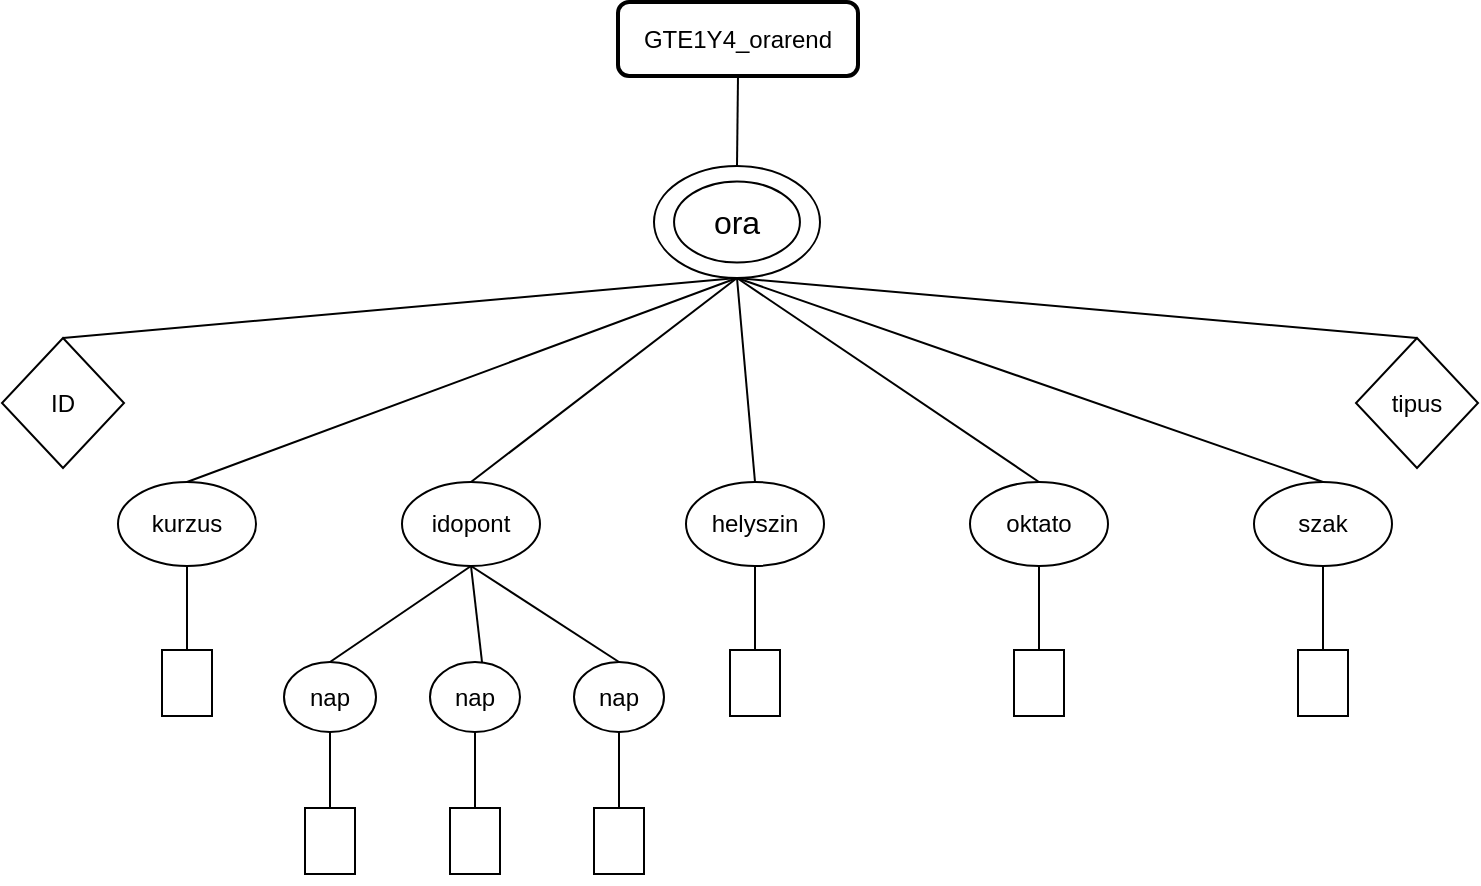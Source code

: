 <mxfile version="27.0.5">
  <diagram name="Page-1" id="vkBNnugVINUt86SKps5b">
    <mxGraphModel dx="868" dy="522" grid="0" gridSize="10" guides="1" tooltips="1" connect="1" arrows="1" fold="1" page="1" pageScale="1" pageWidth="827" pageHeight="1169" background="#ffffff" math="0" shadow="0">
      <root>
        <mxCell id="0" />
        <mxCell id="1" parent="0" />
        <mxCell id="etMSCzDdBgBkhRAY4vMB-3" value="&lt;font style=&quot;color: rgb(0, 0, 0);&quot;&gt;GTE1Y4_orarend&lt;/font&gt;" style="rounded=1;whiteSpace=wrap;html=1;fillColor=#FFFFFF;strokeColor=#000000;strokeWidth=2;" parent="1" vertex="1">
          <mxGeometry x="354" y="25" width="120" height="37" as="geometry" />
        </mxCell>
        <mxCell id="K1zH1vXuhcj_-tYbPjJI-3" value="" style="group" vertex="1" connectable="0" parent="1">
          <mxGeometry x="372" y="107" width="83" height="56" as="geometry" />
        </mxCell>
        <mxCell id="K1zH1vXuhcj_-tYbPjJI-1" value="" style="ellipse;whiteSpace=wrap;html=1;fillColor=#FFFFFF;strokeColor=#000000;" vertex="1" parent="K1zH1vXuhcj_-tYbPjJI-3">
          <mxGeometry width="83" height="56" as="geometry" />
        </mxCell>
        <mxCell id="K1zH1vXuhcj_-tYbPjJI-2" value="&lt;font style=&quot;color: rgb(0, 0, 0); font-size: 16px;&quot;&gt;ora&lt;/font&gt;" style="ellipse;whiteSpace=wrap;html=1;fillColor=#FFFFFF;strokeColor=#000000;" vertex="1" parent="K1zH1vXuhcj_-tYbPjJI-3">
          <mxGeometry x="10.029" y="7.7" width="62.942" height="40.6" as="geometry" />
        </mxCell>
        <mxCell id="K1zH1vXuhcj_-tYbPjJI-4" value="&lt;font style=&quot;color: rgb(0, 0, 0);&quot;&gt;ID&lt;/font&gt;" style="rhombus;whiteSpace=wrap;html=1;strokeColor=#000000;fillColor=#FFFFFF;" vertex="1" parent="1">
          <mxGeometry x="46" y="193" width="61" height="65" as="geometry" />
        </mxCell>
        <mxCell id="K1zH1vXuhcj_-tYbPjJI-5" value="&lt;font style=&quot;color: rgb(0, 0, 0);&quot;&gt;tipus&lt;/font&gt;" style="rhombus;whiteSpace=wrap;html=1;strokeColor=#000000;fillColor=#FFFFFF;" vertex="1" parent="1">
          <mxGeometry x="723" y="193" width="61" height="65" as="geometry" />
        </mxCell>
        <mxCell id="K1zH1vXuhcj_-tYbPjJI-6" value="&lt;font style=&quot;color: rgb(0, 0, 0);&quot;&gt;kurzus&lt;/font&gt;" style="ellipse;whiteSpace=wrap;html=1;strokeColor=#000000;fillColor=#FFFFFF;" vertex="1" parent="1">
          <mxGeometry x="104" y="265" width="69" height="42" as="geometry" />
        </mxCell>
        <mxCell id="K1zH1vXuhcj_-tYbPjJI-7" value="&lt;font style=&quot;color: rgb(0, 0, 0);&quot;&gt;idopont&lt;/font&gt;" style="ellipse;whiteSpace=wrap;html=1;strokeColor=#000000;fillColor=#FFFFFF;" vertex="1" parent="1">
          <mxGeometry x="246" y="265" width="69" height="42" as="geometry" />
        </mxCell>
        <mxCell id="K1zH1vXuhcj_-tYbPjJI-8" value="&lt;font style=&quot;color: rgb(0, 0, 0);&quot;&gt;helyszin&lt;/font&gt;" style="ellipse;whiteSpace=wrap;html=1;strokeColor=#000000;fillColor=#FFFFFF;" vertex="1" parent="1">
          <mxGeometry x="388" y="265" width="69" height="42" as="geometry" />
        </mxCell>
        <mxCell id="K1zH1vXuhcj_-tYbPjJI-9" value="&lt;font style=&quot;color: rgb(0, 0, 0);&quot;&gt;oktato&lt;/font&gt;" style="ellipse;whiteSpace=wrap;html=1;strokeColor=#000000;fillColor=#FFFFFF;" vertex="1" parent="1">
          <mxGeometry x="530" y="265" width="69" height="42" as="geometry" />
        </mxCell>
        <mxCell id="K1zH1vXuhcj_-tYbPjJI-10" value="&lt;font style=&quot;color: rgb(0, 0, 0);&quot;&gt;szak&lt;/font&gt;" style="ellipse;whiteSpace=wrap;html=1;strokeColor=#000000;fillColor=#FFFFFF;" vertex="1" parent="1">
          <mxGeometry x="672" y="265" width="69" height="42" as="geometry" />
        </mxCell>
        <mxCell id="K1zH1vXuhcj_-tYbPjJI-11" value="" style="endArrow=none;html=1;rounded=0;strokeColor=#000000;entryX=0.5;entryY=1;entryDx=0;entryDy=0;exitX=0.5;exitY=0;exitDx=0;exitDy=0;" edge="1" parent="1" source="K1zH1vXuhcj_-tYbPjJI-6" target="K1zH1vXuhcj_-tYbPjJI-1">
          <mxGeometry width="50" height="50" relative="1" as="geometry">
            <mxPoint x="153" y="243" as="sourcePoint" />
            <mxPoint x="203" y="193" as="targetPoint" />
          </mxGeometry>
        </mxCell>
        <mxCell id="K1zH1vXuhcj_-tYbPjJI-12" value="" style="endArrow=none;html=1;rounded=0;strokeColor=#000000;entryX=0.5;entryY=1;entryDx=0;entryDy=0;exitX=0.5;exitY=0;exitDx=0;exitDy=0;" edge="1" parent="1" source="K1zH1vXuhcj_-tYbPjJI-7" target="K1zH1vXuhcj_-tYbPjJI-1">
          <mxGeometry width="50" height="50" relative="1" as="geometry">
            <mxPoint x="173" y="294" as="sourcePoint" />
            <mxPoint x="448" y="192" as="targetPoint" />
          </mxGeometry>
        </mxCell>
        <mxCell id="K1zH1vXuhcj_-tYbPjJI-13" value="" style="endArrow=none;html=1;rounded=0;strokeColor=#000000;entryX=0.5;entryY=1;entryDx=0;entryDy=0;exitX=0.5;exitY=0;exitDx=0;exitDy=0;" edge="1" parent="1" source="K1zH1vXuhcj_-tYbPjJI-8" target="K1zH1vXuhcj_-tYbPjJI-1">
          <mxGeometry width="50" height="50" relative="1" as="geometry">
            <mxPoint x="409" y="226" as="sourcePoint" />
            <mxPoint x="684" y="124" as="targetPoint" />
          </mxGeometry>
        </mxCell>
        <mxCell id="K1zH1vXuhcj_-tYbPjJI-14" value="" style="endArrow=none;html=1;rounded=0;strokeColor=#000000;entryX=0.5;entryY=1;entryDx=0;entryDy=0;exitX=0.5;exitY=0;exitDx=0;exitDy=0;" edge="1" parent="1" source="K1zH1vXuhcj_-tYbPjJI-10" target="K1zH1vXuhcj_-tYbPjJI-1">
          <mxGeometry width="50" height="50" relative="1" as="geometry">
            <mxPoint x="512" y="127" as="sourcePoint" />
            <mxPoint x="787" y="25" as="targetPoint" />
          </mxGeometry>
        </mxCell>
        <mxCell id="K1zH1vXuhcj_-tYbPjJI-15" value="" style="endArrow=none;html=1;rounded=0;strokeColor=#000000;entryX=0.5;entryY=1;entryDx=0;entryDy=0;exitX=0.5;exitY=0;exitDx=0;exitDy=0;" edge="1" parent="1" source="K1zH1vXuhcj_-tYbPjJI-9" target="K1zH1vXuhcj_-tYbPjJI-1">
          <mxGeometry width="50" height="50" relative="1" as="geometry">
            <mxPoint x="466" y="163" as="sourcePoint" />
            <mxPoint x="741" y="61" as="targetPoint" />
          </mxGeometry>
        </mxCell>
        <mxCell id="K1zH1vXuhcj_-tYbPjJI-16" value="" style="endArrow=none;html=1;rounded=0;strokeColor=#000000;entryX=0.5;entryY=1;entryDx=0;entryDy=0;exitX=0.5;exitY=0;exitDx=0;exitDy=0;" edge="1" parent="1" source="K1zH1vXuhcj_-tYbPjJI-5" target="K1zH1vXuhcj_-tYbPjJI-1">
          <mxGeometry width="50" height="50" relative="1" as="geometry">
            <mxPoint x="778" y="152" as="sourcePoint" />
            <mxPoint x="485" y="50" as="targetPoint" />
          </mxGeometry>
        </mxCell>
        <mxCell id="K1zH1vXuhcj_-tYbPjJI-17" value="" style="endArrow=none;html=1;rounded=0;strokeColor=#000000;entryX=0.5;entryY=1;entryDx=0;entryDy=0;exitX=0.5;exitY=0;exitDx=0;exitDy=0;" edge="1" parent="1" source="K1zH1vXuhcj_-tYbPjJI-4" target="K1zH1vXuhcj_-tYbPjJI-1">
          <mxGeometry width="50" height="50" relative="1" as="geometry">
            <mxPoint x="74" y="183" as="sourcePoint" />
            <mxPoint x="349" y="81" as="targetPoint" />
          </mxGeometry>
        </mxCell>
        <mxCell id="K1zH1vXuhcj_-tYbPjJI-22" value="" style="edgeStyle=orthogonalEdgeStyle;rounded=0;orthogonalLoop=1;jettySize=auto;html=1;" edge="1" parent="1" source="K1zH1vXuhcj_-tYbPjJI-18">
          <mxGeometry relative="1" as="geometry">
            <mxPoint x="210" y="457.5" as="targetPoint" />
          </mxGeometry>
        </mxCell>
        <mxCell id="K1zH1vXuhcj_-tYbPjJI-18" value="&lt;font style=&quot;color: rgb(0, 0, 0);&quot;&gt;nap&lt;/font&gt;" style="ellipse;whiteSpace=wrap;html=1;strokeColor=#000000;fillColor=#FFFFFF;" vertex="1" parent="1">
          <mxGeometry x="187" y="355" width="46" height="35" as="geometry" />
        </mxCell>
        <mxCell id="K1zH1vXuhcj_-tYbPjJI-19" value="&lt;font style=&quot;color: rgb(0, 0, 0);&quot;&gt;nap&lt;/font&gt;" style="ellipse;whiteSpace=wrap;html=1;strokeColor=#000000;fillColor=#FFFFFF;" vertex="1" parent="1">
          <mxGeometry x="260" y="355" width="45" height="35" as="geometry" />
        </mxCell>
        <mxCell id="K1zH1vXuhcj_-tYbPjJI-20" value="&lt;font style=&quot;color: rgb(0, 0, 0);&quot;&gt;nap&lt;/font&gt;" style="ellipse;whiteSpace=wrap;html=1;strokeColor=#000000;fillColor=#FFFFFF;" vertex="1" parent="1">
          <mxGeometry x="332" y="355" width="45" height="35" as="geometry" />
        </mxCell>
        <mxCell id="K1zH1vXuhcj_-tYbPjJI-23" value="" style="endArrow=none;html=1;rounded=0;strokeColor=#000000;exitX=0.5;exitY=0;exitDx=0;exitDy=0;entryX=0.5;entryY=1;entryDx=0;entryDy=0;" edge="1" parent="1" source="K1zH1vXuhcj_-tYbPjJI-1" target="etMSCzDdBgBkhRAY4vMB-3">
          <mxGeometry width="50" height="50" relative="1" as="geometry">
            <mxPoint x="343" y="119" as="sourcePoint" />
            <mxPoint x="414" y="69" as="targetPoint" />
          </mxGeometry>
        </mxCell>
        <mxCell id="K1zH1vXuhcj_-tYbPjJI-24" value="" style="endArrow=none;html=1;rounded=0;strokeColor=#000000;entryX=0.5;entryY=1;entryDx=0;entryDy=0;exitX=0.5;exitY=0;exitDx=0;exitDy=0;" edge="1" parent="1" source="K1zH1vXuhcj_-tYbPjJI-18" target="K1zH1vXuhcj_-tYbPjJI-7">
          <mxGeometry width="50" height="50" relative="1" as="geometry">
            <mxPoint x="196" y="355" as="sourcePoint" />
            <mxPoint x="246" y="305" as="targetPoint" />
          </mxGeometry>
        </mxCell>
        <mxCell id="K1zH1vXuhcj_-tYbPjJI-25" value="" style="endArrow=none;html=1;rounded=0;strokeColor=#000000;entryX=0.5;entryY=1;entryDx=0;entryDy=0;exitX=0.5;exitY=0;exitDx=0;exitDy=0;" edge="1" parent="1" target="K1zH1vXuhcj_-tYbPjJI-7">
          <mxGeometry width="50" height="50" relative="1" as="geometry">
            <mxPoint x="286" y="355" as="sourcePoint" />
            <mxPoint x="357" y="307" as="targetPoint" />
          </mxGeometry>
        </mxCell>
        <mxCell id="K1zH1vXuhcj_-tYbPjJI-27" value="" style="endArrow=none;html=1;rounded=0;strokeColor=#000000;entryX=0.5;entryY=1;entryDx=0;entryDy=0;exitX=0.5;exitY=0;exitDx=0;exitDy=0;" edge="1" parent="1" source="K1zH1vXuhcj_-tYbPjJI-20" target="K1zH1vXuhcj_-tYbPjJI-7">
          <mxGeometry width="50" height="50" relative="1" as="geometry">
            <mxPoint x="443" y="370" as="sourcePoint" />
            <mxPoint x="493" y="320" as="targetPoint" />
          </mxGeometry>
        </mxCell>
        <mxCell id="K1zH1vXuhcj_-tYbPjJI-28" value="" style="rounded=0;whiteSpace=wrap;html=1;rotation=90;strokeColor=#000000;fillColor=#FFFFFF;" vertex="1" parent="1">
          <mxGeometry x="122" y="353" width="33" height="25" as="geometry" />
        </mxCell>
        <mxCell id="K1zH1vXuhcj_-tYbPjJI-29" value="" style="rounded=0;whiteSpace=wrap;html=1;rotation=90;strokeColor=#000000;fillColor=#FFFFFF;" vertex="1" parent="1">
          <mxGeometry x="406" y="353" width="33" height="25" as="geometry" />
        </mxCell>
        <mxCell id="K1zH1vXuhcj_-tYbPjJI-30" value="" style="rounded=0;whiteSpace=wrap;html=1;rotation=90;strokeColor=#000000;fillColor=#FFFFFF;" vertex="1" parent="1">
          <mxGeometry x="690" y="353" width="33" height="25" as="geometry" />
        </mxCell>
        <mxCell id="K1zH1vXuhcj_-tYbPjJI-31" value="" style="rounded=0;whiteSpace=wrap;html=1;rotation=90;strokeColor=#000000;fillColor=#FFFFFF;" vertex="1" parent="1">
          <mxGeometry x="548" y="353" width="33" height="25" as="geometry" />
        </mxCell>
        <mxCell id="K1zH1vXuhcj_-tYbPjJI-32" value="" style="rounded=0;whiteSpace=wrap;html=1;rotation=90;strokeColor=#000000;fillColor=#FFFFFF;" vertex="1" parent="1">
          <mxGeometry x="193.5" y="432" width="33" height="25" as="geometry" />
        </mxCell>
        <mxCell id="K1zH1vXuhcj_-tYbPjJI-33" value="" style="rounded=0;whiteSpace=wrap;html=1;rotation=90;strokeColor=#000000;fillColor=#FFFFFF;" vertex="1" parent="1">
          <mxGeometry x="266" y="432" width="33" height="25" as="geometry" />
        </mxCell>
        <mxCell id="K1zH1vXuhcj_-tYbPjJI-34" value="" style="rounded=0;whiteSpace=wrap;html=1;rotation=90;strokeColor=#000000;fillColor=#FFFFFF;" vertex="1" parent="1">
          <mxGeometry x="338" y="432" width="33" height="25" as="geometry" />
        </mxCell>
        <mxCell id="K1zH1vXuhcj_-tYbPjJI-35" value="" style="endArrow=none;html=1;rounded=0;strokeColor=#000000;entryX=0.5;entryY=1;entryDx=0;entryDy=0;exitX=0;exitY=0.5;exitDx=0;exitDy=0;" edge="1" parent="1" source="K1zH1vXuhcj_-tYbPjJI-32" target="K1zH1vXuhcj_-tYbPjJI-18">
          <mxGeometry width="50" height="50" relative="1" as="geometry">
            <mxPoint x="143.5" y="451" as="sourcePoint" />
            <mxPoint x="193.5" y="401" as="targetPoint" />
          </mxGeometry>
        </mxCell>
        <mxCell id="K1zH1vXuhcj_-tYbPjJI-36" value="" style="endArrow=none;html=1;rounded=0;strokeColor=#000000;entryX=0.5;entryY=1;entryDx=0;entryDy=0;exitX=0;exitY=0.5;exitDx=0;exitDy=0;" edge="1" parent="1" source="K1zH1vXuhcj_-tYbPjJI-33" target="K1zH1vXuhcj_-tYbPjJI-19">
          <mxGeometry width="50" height="50" relative="1" as="geometry">
            <mxPoint x="101" y="457" as="sourcePoint" />
            <mxPoint x="151" y="407" as="targetPoint" />
          </mxGeometry>
        </mxCell>
        <mxCell id="K1zH1vXuhcj_-tYbPjJI-37" value="" style="endArrow=none;html=1;rounded=0;strokeColor=#000000;entryX=0.5;entryY=1;entryDx=0;entryDy=0;exitX=0;exitY=0.5;exitDx=0;exitDy=0;" edge="1" parent="1" source="K1zH1vXuhcj_-tYbPjJI-34" target="K1zH1vXuhcj_-tYbPjJI-20">
          <mxGeometry width="50" height="50" relative="1" as="geometry">
            <mxPoint x="305" y="449" as="sourcePoint" />
            <mxPoint x="355" y="399" as="targetPoint" />
          </mxGeometry>
        </mxCell>
        <mxCell id="K1zH1vXuhcj_-tYbPjJI-38" value="" style="endArrow=none;html=1;rounded=0;strokeColor=#000000;entryX=0.5;entryY=1;entryDx=0;entryDy=0;exitX=0;exitY=0.5;exitDx=0;exitDy=0;" edge="1" parent="1" source="K1zH1vXuhcj_-tYbPjJI-29" target="K1zH1vXuhcj_-tYbPjJI-8">
          <mxGeometry width="50" height="50" relative="1" as="geometry">
            <mxPoint x="452" y="401" as="sourcePoint" />
            <mxPoint x="502" y="351" as="targetPoint" />
          </mxGeometry>
        </mxCell>
        <mxCell id="K1zH1vXuhcj_-tYbPjJI-39" value="" style="endArrow=none;html=1;rounded=0;strokeColor=#000000;entryX=0.5;entryY=1;entryDx=0;entryDy=0;exitX=0;exitY=0.5;exitDx=0;exitDy=0;" edge="1" parent="1" source="K1zH1vXuhcj_-tYbPjJI-28" target="K1zH1vXuhcj_-tYbPjJI-6">
          <mxGeometry width="50" height="50" relative="1" as="geometry">
            <mxPoint x="91" y="364" as="sourcePoint" />
            <mxPoint x="141" y="314" as="targetPoint" />
          </mxGeometry>
        </mxCell>
        <mxCell id="K1zH1vXuhcj_-tYbPjJI-40" value="" style="endArrow=none;html=1;rounded=0;strokeColor=#000000;entryX=0.5;entryY=1;entryDx=0;entryDy=0;exitX=0;exitY=0.5;exitDx=0;exitDy=0;" edge="1" parent="1" source="K1zH1vXuhcj_-tYbPjJI-31" target="K1zH1vXuhcj_-tYbPjJI-9">
          <mxGeometry width="50" height="50" relative="1" as="geometry">
            <mxPoint x="575" y="351" as="sourcePoint" />
            <mxPoint x="625" y="301" as="targetPoint" />
          </mxGeometry>
        </mxCell>
        <mxCell id="K1zH1vXuhcj_-tYbPjJI-41" value="" style="endArrow=none;html=1;rounded=0;strokeColor=#000000;entryX=0.5;entryY=1;entryDx=0;entryDy=0;exitX=0;exitY=0.5;exitDx=0;exitDy=0;" edge="1" parent="1" source="K1zH1vXuhcj_-tYbPjJI-30" target="K1zH1vXuhcj_-tYbPjJI-10">
          <mxGeometry width="50" height="50" relative="1" as="geometry">
            <mxPoint x="640" y="371" as="sourcePoint" />
            <mxPoint x="690" y="321" as="targetPoint" />
          </mxGeometry>
        </mxCell>
      </root>
    </mxGraphModel>
  </diagram>
</mxfile>
